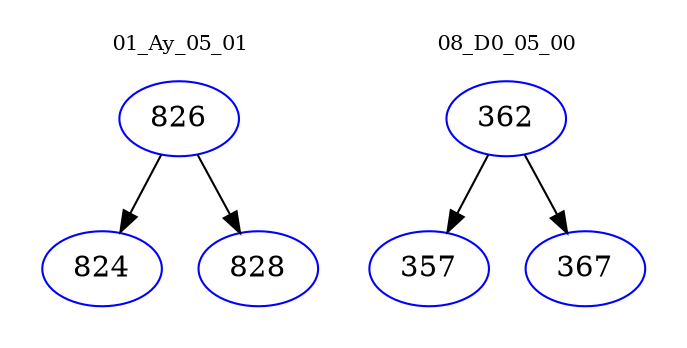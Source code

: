 digraph{
subgraph cluster_0 {
color = white
label = "01_Ay_05_01";
fontsize=10;
T0_826 [label="826", color="blue"]
T0_826 -> T0_824 [color="black"]
T0_824 [label="824", color="blue"]
T0_826 -> T0_828 [color="black"]
T0_828 [label="828", color="blue"]
}
subgraph cluster_1 {
color = white
label = "08_D0_05_00";
fontsize=10;
T1_362 [label="362", color="blue"]
T1_362 -> T1_357 [color="black"]
T1_357 [label="357", color="blue"]
T1_362 -> T1_367 [color="black"]
T1_367 [label="367", color="blue"]
}
}
